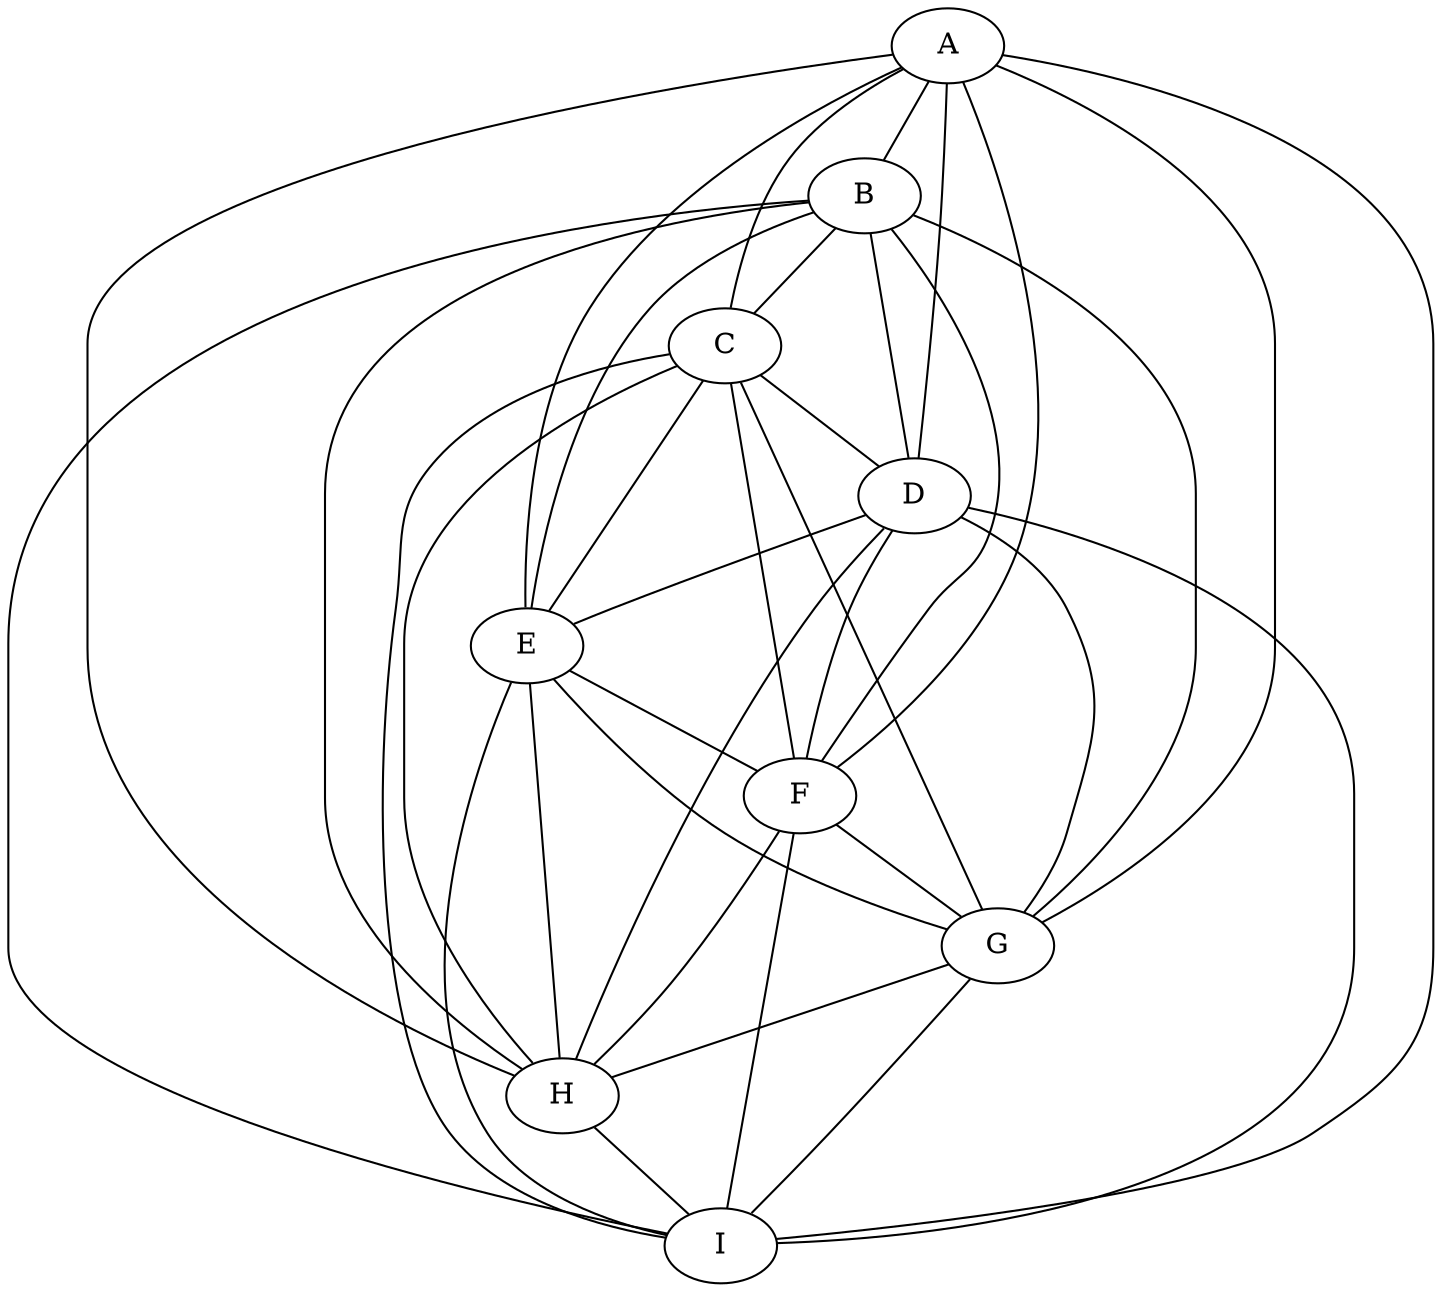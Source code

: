 graph a {

	A -- B
	A -- C
	A -- D
	A -- E
	A -- F
	A -- G
	A -- H
	A -- I
	B -- C
	B -- D
	B -- E
	B -- F
	B -- G
	B -- H
	B -- I
	C -- D
	C -- E
	C -- F
	C -- G
	C -- H
	C -- I
	D -- E
	D -- F
	D -- G
	D -- H
	D -- I
	E -- F
	E -- G
	E -- H
	E -- I
	F -- G
	F -- H
	F -- I
	G -- H
	G -- I
	H -- I


}
